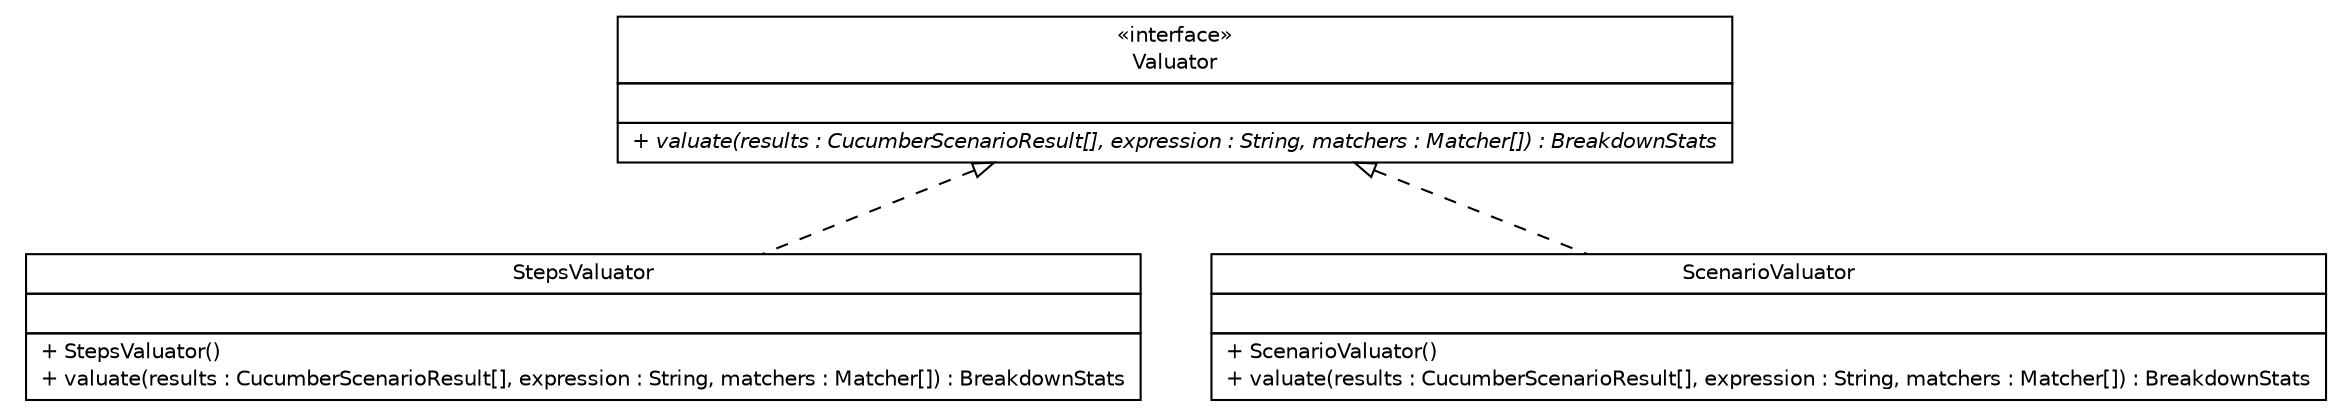 #!/usr/local/bin/dot
#
# Class diagram 
# Generated by UMLGraph version R5_6 (http://www.umlgraph.org/)
#

digraph G {
	edge [fontname="Helvetica",fontsize=10,labelfontname="Helvetica",labelfontsize=10];
	node [fontname="Helvetica",fontsize=10,shape=plaintext];
	nodesep=0.25;
	ranksep=0.5;
	// com.github.mkolisnyk.cucumber.reporting.types.breakdown.valuators.Valuator
	c688 [label=<<table title="com.github.mkolisnyk.cucumber.reporting.types.breakdown.valuators.Valuator" border="0" cellborder="1" cellspacing="0" cellpadding="2" port="p" href="./Valuator.html">
		<tr><td><table border="0" cellspacing="0" cellpadding="1">
<tr><td align="center" balign="center"> &#171;interface&#187; </td></tr>
<tr><td align="center" balign="center"> Valuator </td></tr>
		</table></td></tr>
		<tr><td><table border="0" cellspacing="0" cellpadding="1">
<tr><td align="left" balign="left">  </td></tr>
		</table></td></tr>
		<tr><td><table border="0" cellspacing="0" cellpadding="1">
<tr><td align="left" balign="left"><font face="Helvetica-Oblique" point-size="10.0"> + valuate(results : CucumberScenarioResult[], expression : String, matchers : Matcher[]) : BreakdownStats </font></td></tr>
		</table></td></tr>
		</table>>, URL="./Valuator.html", fontname="Helvetica", fontcolor="black", fontsize=10.0];
	// com.github.mkolisnyk.cucumber.reporting.types.breakdown.valuators.StepsValuator
	c689 [label=<<table title="com.github.mkolisnyk.cucumber.reporting.types.breakdown.valuators.StepsValuator" border="0" cellborder="1" cellspacing="0" cellpadding="2" port="p" href="./StepsValuator.html">
		<tr><td><table border="0" cellspacing="0" cellpadding="1">
<tr><td align="center" balign="center"> StepsValuator </td></tr>
		</table></td></tr>
		<tr><td><table border="0" cellspacing="0" cellpadding="1">
<tr><td align="left" balign="left">  </td></tr>
		</table></td></tr>
		<tr><td><table border="0" cellspacing="0" cellpadding="1">
<tr><td align="left" balign="left"> + StepsValuator() </td></tr>
<tr><td align="left" balign="left"> + valuate(results : CucumberScenarioResult[], expression : String, matchers : Matcher[]) : BreakdownStats </td></tr>
		</table></td></tr>
		</table>>, URL="./StepsValuator.html", fontname="Helvetica", fontcolor="black", fontsize=10.0];
	// com.github.mkolisnyk.cucumber.reporting.types.breakdown.valuators.ScenarioValuator
	c690 [label=<<table title="com.github.mkolisnyk.cucumber.reporting.types.breakdown.valuators.ScenarioValuator" border="0" cellborder="1" cellspacing="0" cellpadding="2" port="p" href="./ScenarioValuator.html">
		<tr><td><table border="0" cellspacing="0" cellpadding="1">
<tr><td align="center" balign="center"> ScenarioValuator </td></tr>
		</table></td></tr>
		<tr><td><table border="0" cellspacing="0" cellpadding="1">
<tr><td align="left" balign="left">  </td></tr>
		</table></td></tr>
		<tr><td><table border="0" cellspacing="0" cellpadding="1">
<tr><td align="left" balign="left"> + ScenarioValuator() </td></tr>
<tr><td align="left" balign="left"> + valuate(results : CucumberScenarioResult[], expression : String, matchers : Matcher[]) : BreakdownStats </td></tr>
		</table></td></tr>
		</table>>, URL="./ScenarioValuator.html", fontname="Helvetica", fontcolor="black", fontsize=10.0];
	//com.github.mkolisnyk.cucumber.reporting.types.breakdown.valuators.StepsValuator implements com.github.mkolisnyk.cucumber.reporting.types.breakdown.valuators.Valuator
	c688:p -> c689:p [dir=back,arrowtail=empty,style=dashed];
	//com.github.mkolisnyk.cucumber.reporting.types.breakdown.valuators.ScenarioValuator implements com.github.mkolisnyk.cucumber.reporting.types.breakdown.valuators.Valuator
	c688:p -> c690:p [dir=back,arrowtail=empty,style=dashed];
}

